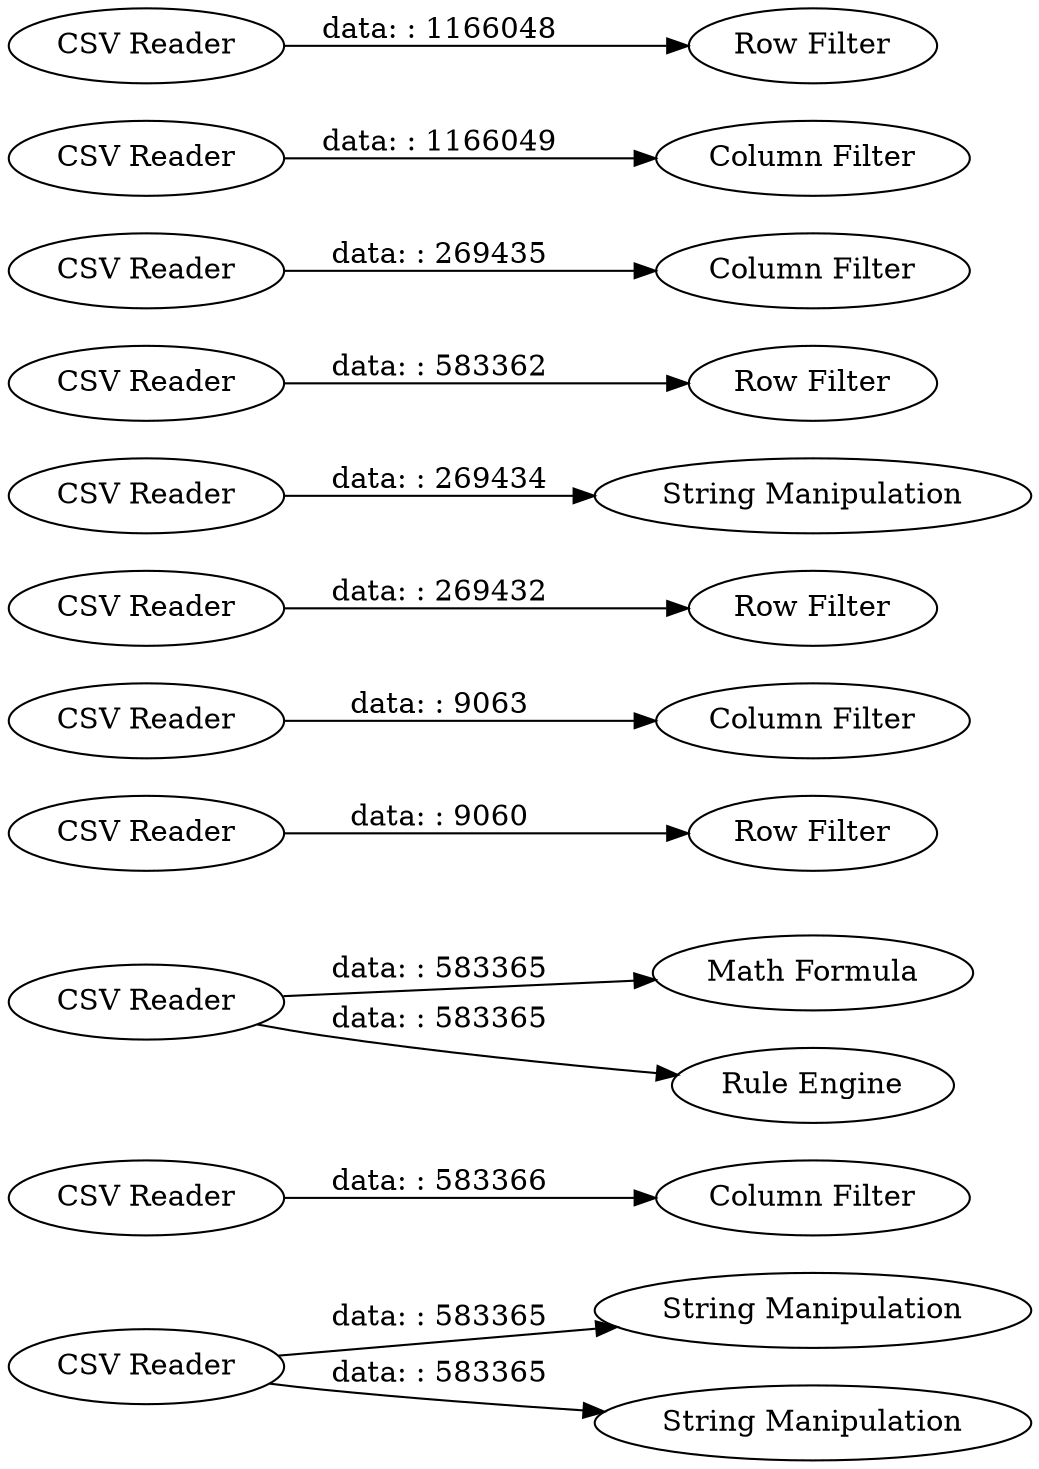 digraph {
	"-4197643396863983512_20" [label="CSV Reader"]
	"-4197643396863983512_11" [label="CSV Reader"]
	"-4197643396863983512_22" [label="Math Formula"]
	"-4197643396863983512_2" [label="CSV Reader"]
	"-4197643396863983512_21" [label="String Manipulation"]
	"-4197643396863983512_14" [label="Column Filter"]
	"-4197643396863983512_5" [label="Row Filter"]
	"-4197643396863983512_17" [label="CSV Reader"]
	"-4197643396863983512_10" [label="CSV Reader"]
	"-4197643396863983512_7" [label="Row Filter"]
	"-4197643396863983512_15" [label="Column Filter"]
	"-4197643396863983512_13" [label="Column Filter"]
	"-4197643396863983512_9" [label="CSV Reader"]
	"-4197643396863983512_16" [label="Column Filter"]
	"-4197643396863983512_4" [label="CSV Reader"]
	"-4197643396863983512_6" [label="Row Filter"]
	"-4197643396863983512_24" [label="Rule Engine"]
	"-4197643396863983512_8" [label="Row Filter"]
	"-4197643396863983512_12" [label="CSV Reader"]
	"-4197643396863983512_19" [label="String Manipulation"]
	"-4197643396863983512_3" [label="CSV Reader"]
	"-4197643396863983512_1" [label="CSV Reader"]
	"-4197643396863983512_23" [label="CSV Reader"]
	"-4197643396863983512_18" [label="String Manipulation"]
	"-4197643396863983512_1" -> "-4197643396863983512_5" [label="data: : 269432"]
	"-4197643396863983512_12" -> "-4197643396863983512_16" [label="data: : 1166049"]
	"-4197643396863983512_3" -> "-4197643396863983512_7" [label="data: : 583362"]
	"-4197643396863983512_9" -> "-4197643396863983512_13" [label="data: : 269435"]
	"-4197643396863983512_11" -> "-4197643396863983512_15" [label="data: : 583366"]
	"-4197643396863983512_23" -> "-4197643396863983512_22" [label="data: : 583365"]
	"-4197643396863983512_20" -> "-4197643396863983512_21" [label="data: : 583365"]
	"-4197643396863983512_20" -> "-4197643396863983512_19" [label="data: : 583365"]
	"-4197643396863983512_2" -> "-4197643396863983512_6" [label="data: : 9060"]
	"-4197643396863983512_17" -> "-4197643396863983512_18" [label="data: : 269434"]
	"-4197643396863983512_10" -> "-4197643396863983512_14" [label="data: : 9063"]
	"-4197643396863983512_23" -> "-4197643396863983512_24" [label="data: : 583365"]
	"-4197643396863983512_4" -> "-4197643396863983512_8" [label="data: : 1166048"]
	rankdir=LR
}
